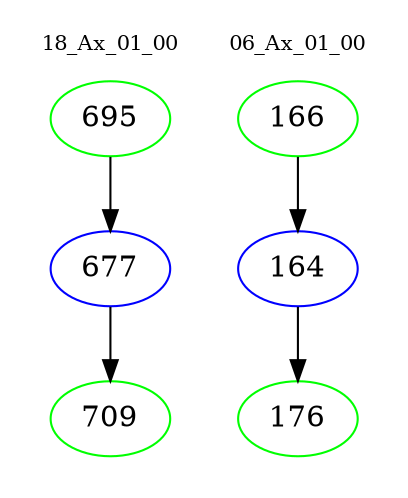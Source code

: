 digraph{
subgraph cluster_0 {
color = white
label = "18_Ax_01_00";
fontsize=10;
T0_695 [label="695", color="green"]
T0_695 -> T0_677 [color="black"]
T0_677 [label="677", color="blue"]
T0_677 -> T0_709 [color="black"]
T0_709 [label="709", color="green"]
}
subgraph cluster_1 {
color = white
label = "06_Ax_01_00";
fontsize=10;
T1_166 [label="166", color="green"]
T1_166 -> T1_164 [color="black"]
T1_164 [label="164", color="blue"]
T1_164 -> T1_176 [color="black"]
T1_176 [label="176", color="green"]
}
}

